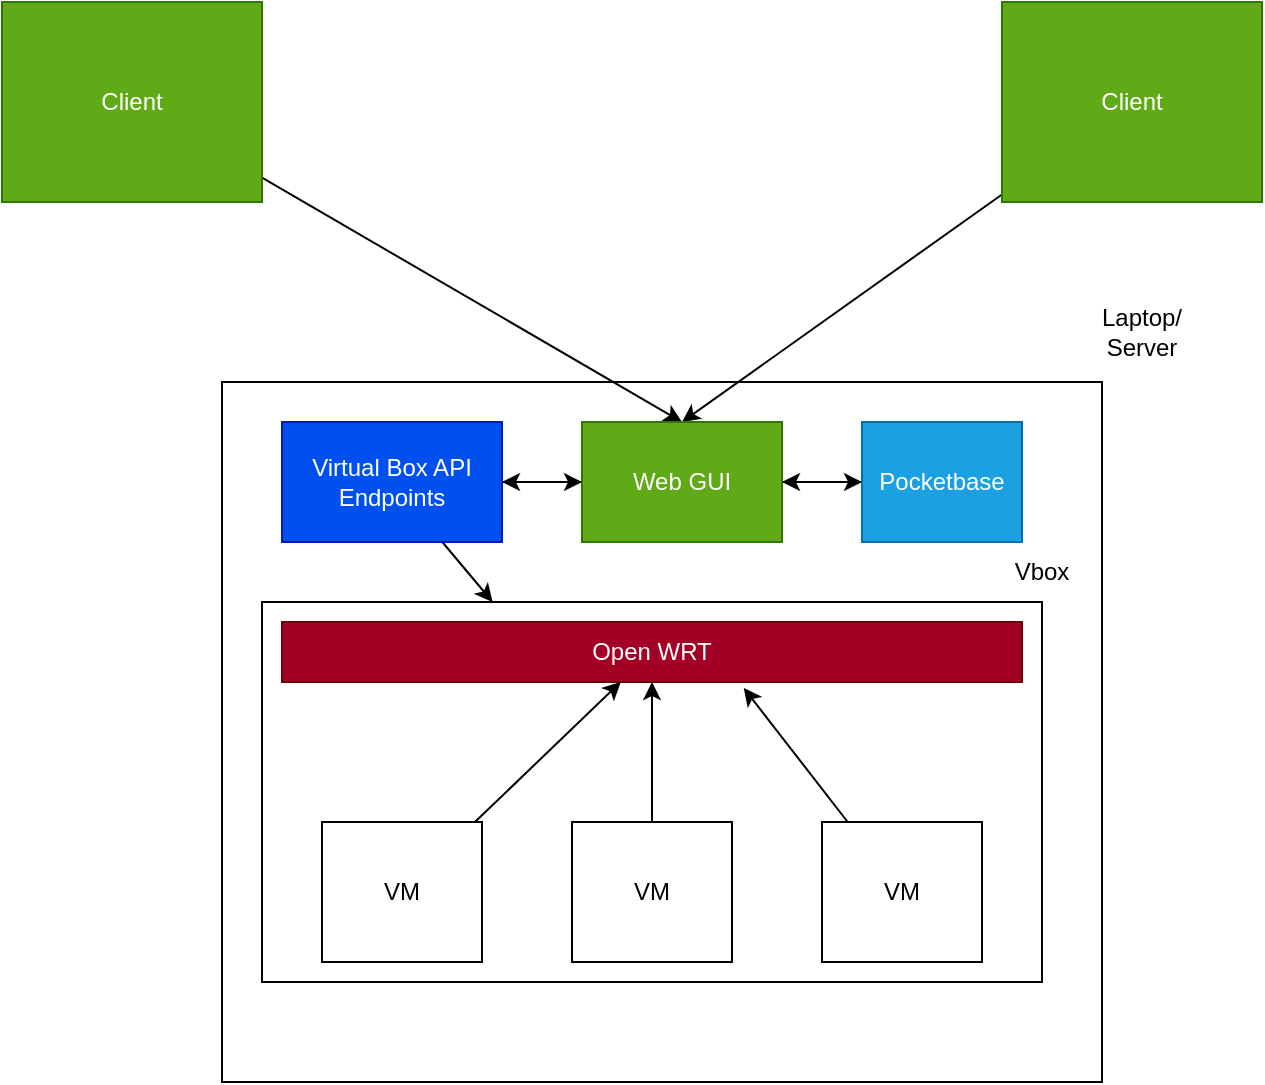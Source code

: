 <mxfile>
    <diagram id="oNNj4OuOQ2dACQbLVFEX" name="Page-1">
        <mxGraphModel dx="1062" dy="619" grid="1" gridSize="10" guides="1" tooltips="1" connect="1" arrows="1" fold="1" page="1" pageScale="1" pageWidth="850" pageHeight="1100" math="0" shadow="0">
            <root>
                <mxCell id="0"/>
                <mxCell id="1" parent="0"/>
                <mxCell id="14" value="" style="whiteSpace=wrap;html=1;fillColor=none;" vertex="1" parent="1">
                    <mxGeometry x="190" y="270" width="440" height="350" as="geometry"/>
                </mxCell>
                <mxCell id="8" style="edgeStyle=none;html=1;entryX=0.5;entryY=0;entryDx=0;entryDy=0;" edge="1" parent="1" source="2" target="6">
                    <mxGeometry relative="1" as="geometry"/>
                </mxCell>
                <mxCell id="2" value="Client" style="whiteSpace=wrap;html=1;fillColor=#60a917;fontColor=#ffffff;strokeColor=#2D7600;" vertex="1" parent="1">
                    <mxGeometry x="80" y="80" width="130" height="100" as="geometry"/>
                </mxCell>
                <mxCell id="9" style="edgeStyle=none;html=1;entryX=0.5;entryY=0;entryDx=0;entryDy=0;" edge="1" parent="1" source="3" target="6">
                    <mxGeometry relative="1" as="geometry"/>
                </mxCell>
                <mxCell id="3" value="Client" style="whiteSpace=wrap;html=1;fillColor=#60a917;fontColor=#ffffff;strokeColor=#2D7600;" vertex="1" parent="1">
                    <mxGeometry x="580" y="80" width="130" height="100" as="geometry"/>
                </mxCell>
                <mxCell id="4" value="Open WRT" style="whiteSpace=wrap;html=1;fillColor=#a20025;fontColor=#ffffff;strokeColor=#6F0000;" vertex="1" parent="1">
                    <mxGeometry x="220" y="390" width="370" height="30" as="geometry"/>
                </mxCell>
                <mxCell id="13" style="edgeStyle=none;html=1;" edge="1" parent="1" source="5" target="6">
                    <mxGeometry relative="1" as="geometry"/>
                </mxCell>
                <mxCell id="26" style="edgeStyle=none;html=1;" edge="1" parent="1" source="5" target="23">
                    <mxGeometry relative="1" as="geometry"/>
                </mxCell>
                <mxCell id="5" value="Virtual Box API Endpoints" style="whiteSpace=wrap;html=1;fillColor=#0050ef;fontColor=#ffffff;strokeColor=#001DBC;" vertex="1" parent="1">
                    <mxGeometry x="220" y="290" width="110" height="60" as="geometry"/>
                </mxCell>
                <mxCell id="10" style="edgeStyle=none;html=1;entryX=1;entryY=0.5;entryDx=0;entryDy=0;" edge="1" parent="1" source="6" target="5">
                    <mxGeometry relative="1" as="geometry"/>
                </mxCell>
                <mxCell id="11" style="edgeStyle=none;html=1;" edge="1" parent="1" source="6" target="7">
                    <mxGeometry relative="1" as="geometry"/>
                </mxCell>
                <mxCell id="6" value="Web GUI" style="whiteSpace=wrap;html=1;fillColor=#60a917;fontColor=#ffffff;strokeColor=#2D7600;" vertex="1" parent="1">
                    <mxGeometry x="370" y="290" width="100" height="60" as="geometry"/>
                </mxCell>
                <mxCell id="12" style="edgeStyle=none;html=1;" edge="1" parent="1" source="7" target="6">
                    <mxGeometry relative="1" as="geometry"/>
                </mxCell>
                <mxCell id="7" value="Pocketbase" style="whiteSpace=wrap;html=1;fillColor=#1ba1e2;fontColor=#ffffff;strokeColor=#006EAF;" vertex="1" parent="1">
                    <mxGeometry x="510" y="290" width="80" height="60" as="geometry"/>
                </mxCell>
                <mxCell id="15" value="Laptop/ Server" style="text;strokeColor=none;align=center;fillColor=none;html=1;verticalAlign=middle;whiteSpace=wrap;rounded=0;" vertex="1" parent="1">
                    <mxGeometry x="620" y="230" width="60" height="30" as="geometry"/>
                </mxCell>
                <mxCell id="19" style="edgeStyle=none;html=1;" edge="1" parent="1" source="16" target="4">
                    <mxGeometry relative="1" as="geometry"/>
                </mxCell>
                <mxCell id="16" value="VM" style="whiteSpace=wrap;html=1;" vertex="1" parent="1">
                    <mxGeometry x="240" y="490" width="80" height="70" as="geometry"/>
                </mxCell>
                <mxCell id="20" style="edgeStyle=none;html=1;entryX=0.5;entryY=1;entryDx=0;entryDy=0;" edge="1" parent="1" source="17" target="4">
                    <mxGeometry relative="1" as="geometry"/>
                </mxCell>
                <mxCell id="17" value="VM" style="whiteSpace=wrap;html=1;" vertex="1" parent="1">
                    <mxGeometry x="365" y="490" width="80" height="70" as="geometry"/>
                </mxCell>
                <mxCell id="21" style="edgeStyle=none;html=1;entryX=0.624;entryY=1.1;entryDx=0;entryDy=0;entryPerimeter=0;" edge="1" parent="1" source="18" target="4">
                    <mxGeometry relative="1" as="geometry"/>
                </mxCell>
                <mxCell id="18" value="VM" style="whiteSpace=wrap;html=1;" vertex="1" parent="1">
                    <mxGeometry x="490" y="490" width="80" height="70" as="geometry"/>
                </mxCell>
                <mxCell id="23" value="" style="whiteSpace=wrap;html=1;fillColor=none;" vertex="1" parent="1">
                    <mxGeometry x="210" y="380" width="390" height="190" as="geometry"/>
                </mxCell>
                <mxCell id="25" value="Vbox" style="text;strokeColor=none;align=center;fillColor=none;html=1;verticalAlign=middle;whiteSpace=wrap;rounded=0;" vertex="1" parent="1">
                    <mxGeometry x="570" y="350" width="60" height="30" as="geometry"/>
                </mxCell>
            </root>
        </mxGraphModel>
    </diagram>
</mxfile>